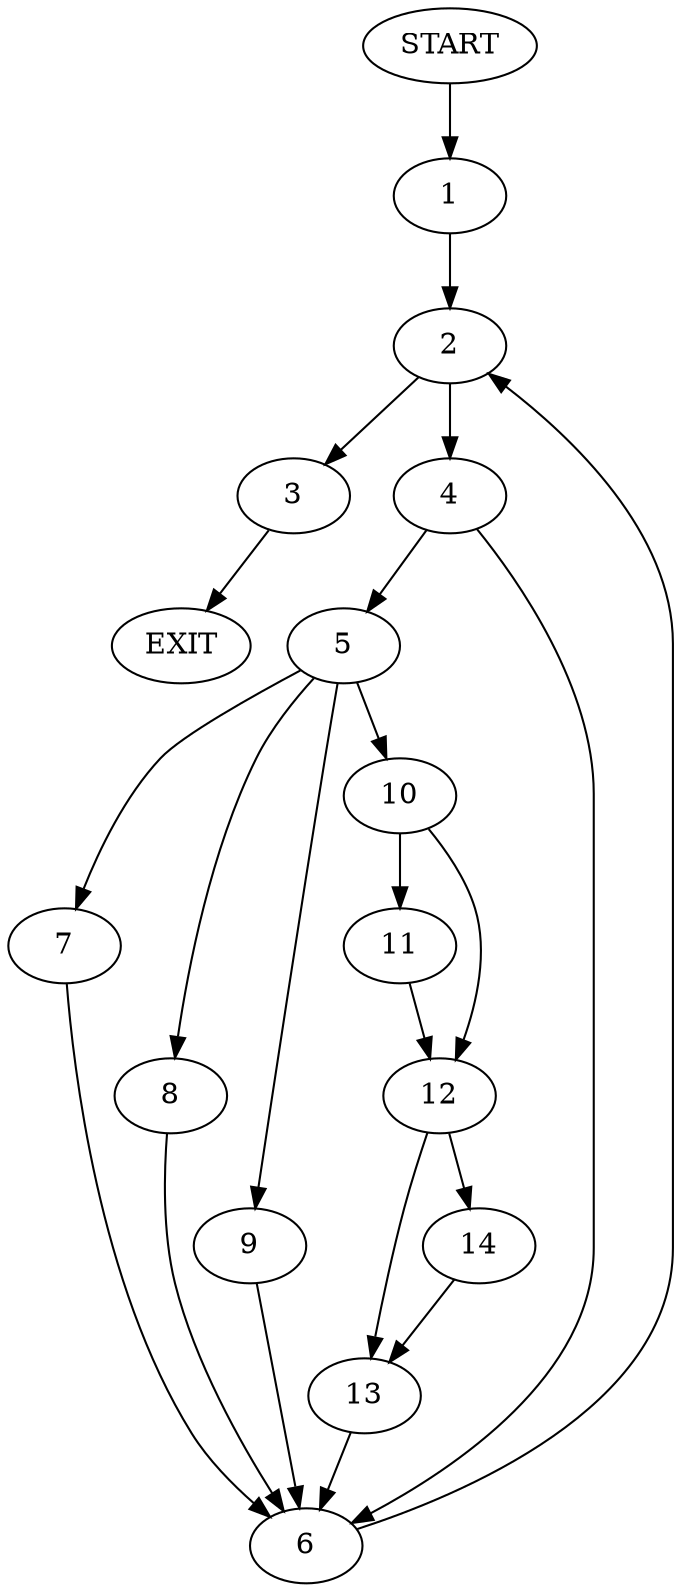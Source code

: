digraph {
0 [label="START"]
15 [label="EXIT"]
0 -> 1
1 -> 2
2 -> 3
2 -> 4
4 -> 5
4 -> 6
3 -> 15
6 -> 2
5 -> 7
5 -> 8
5 -> 9
5 -> 10
8 -> 6
9 -> 6
7 -> 6
10 -> 11
10 -> 12
12 -> 13
12 -> 14
11 -> 12
14 -> 13
13 -> 6
}
